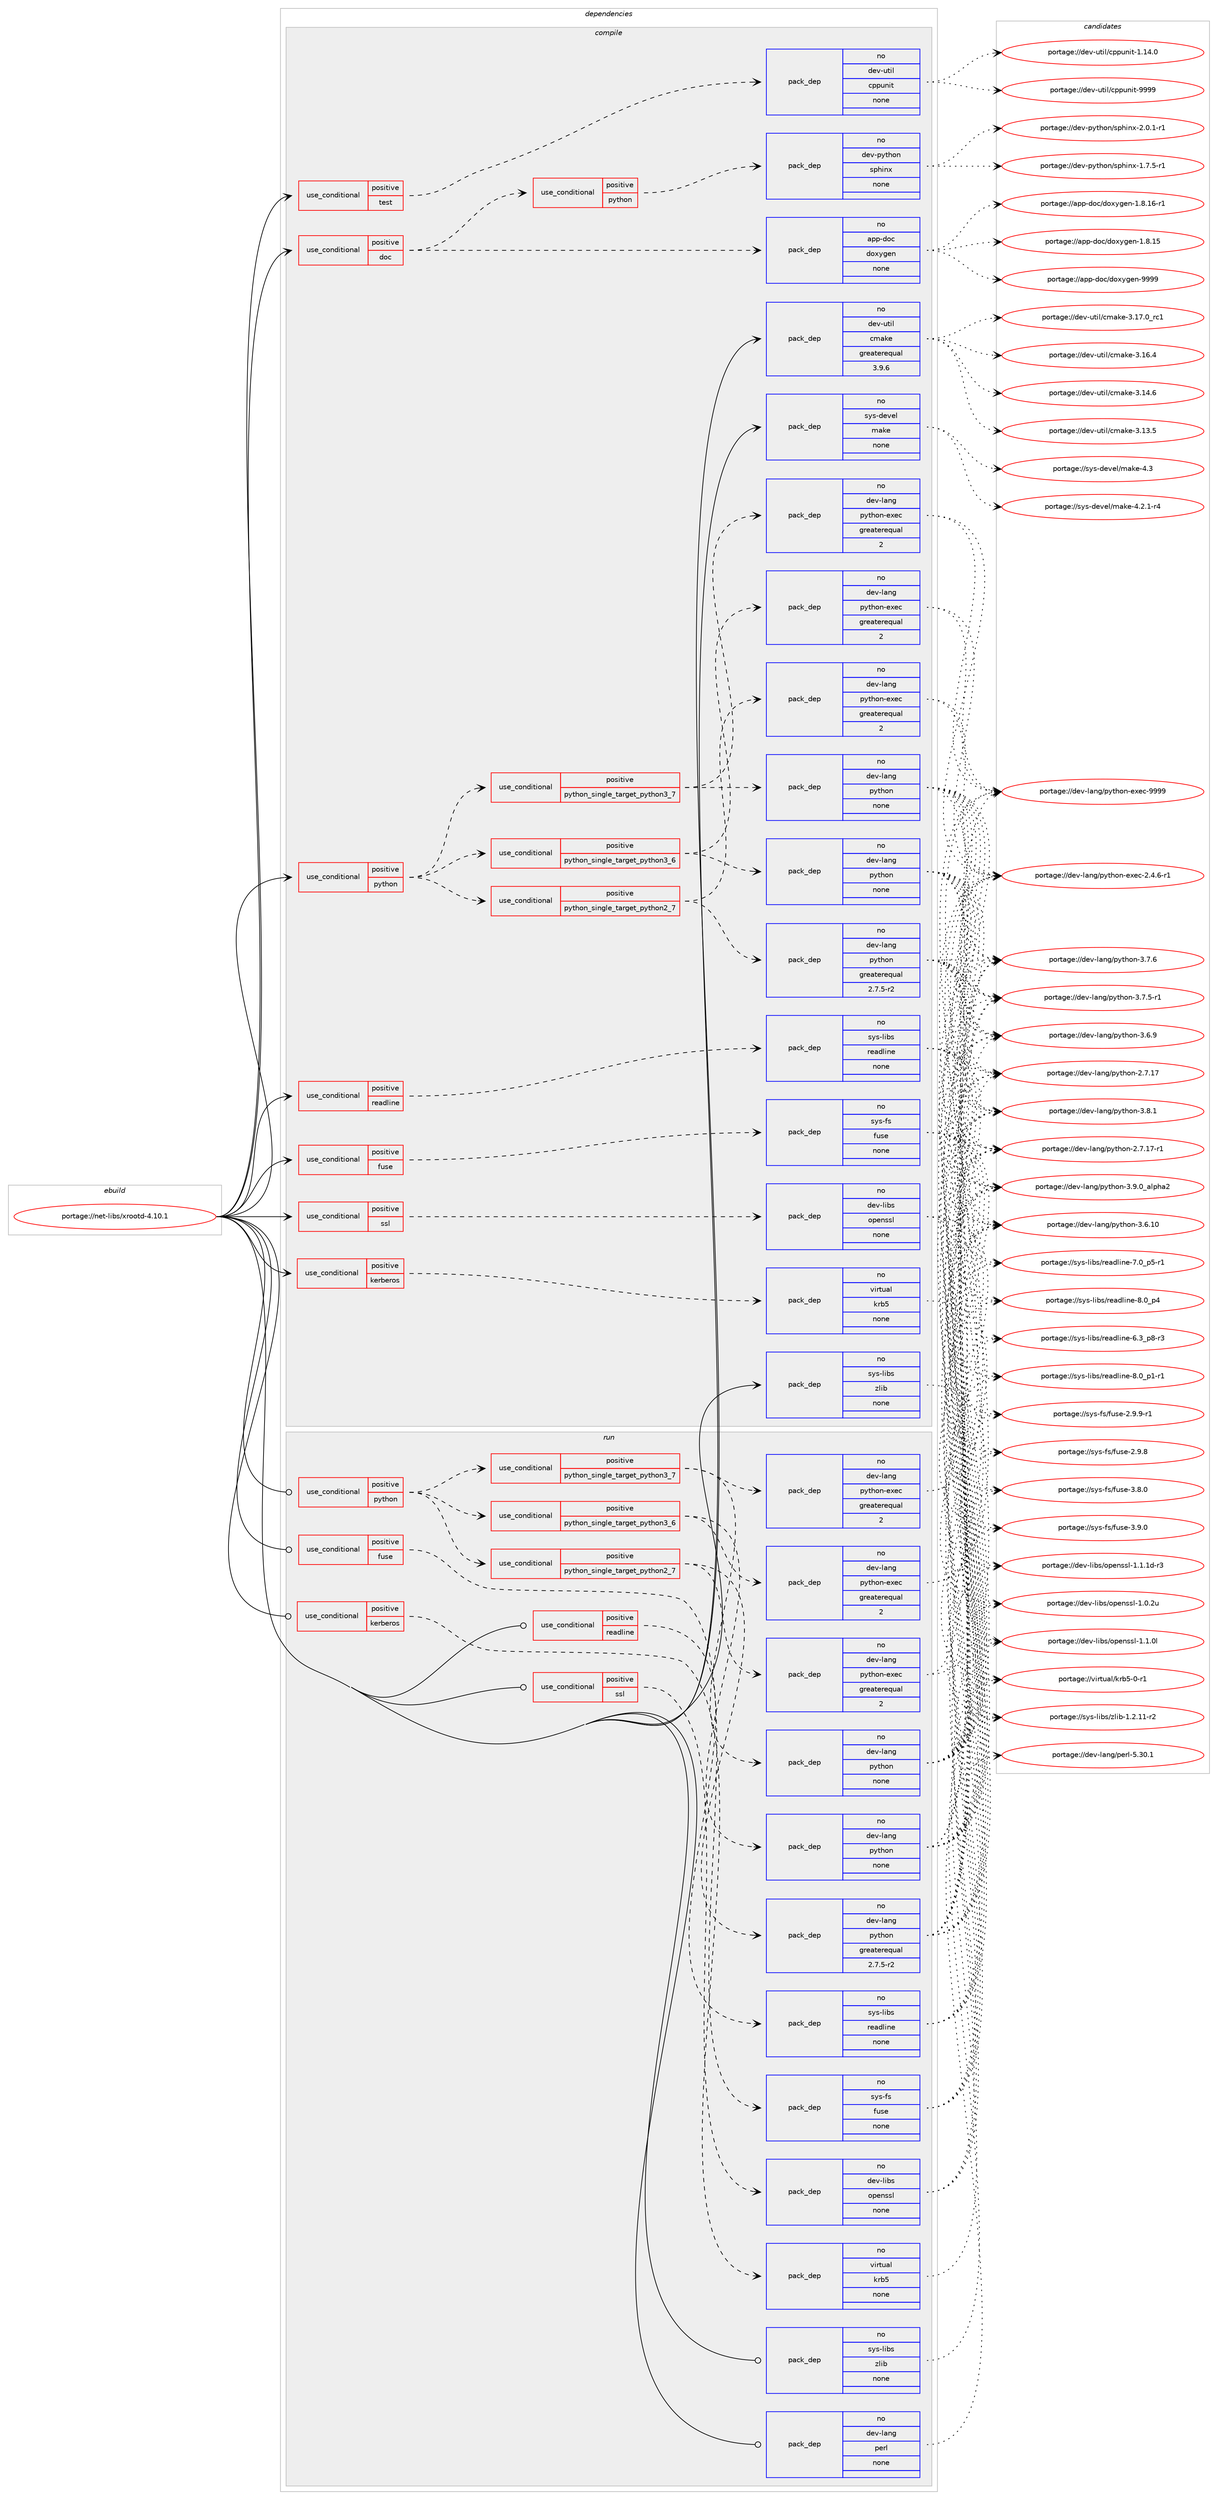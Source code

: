 digraph prolog {

# *************
# Graph options
# *************

newrank=true;
concentrate=true;
compound=true;
graph [rankdir=LR,fontname=Helvetica,fontsize=10,ranksep=1.5];#, ranksep=2.5, nodesep=0.2];
edge  [arrowhead=vee];
node  [fontname=Helvetica,fontsize=10];

# **********
# The ebuild
# **********

subgraph cluster_leftcol {
color=gray;
rank=same;
label=<<i>ebuild</i>>;
id [label="portage://net-libs/xrootd-4.10.1", color=red, width=4, href="../net-libs/xrootd-4.10.1.svg"];
}

# ****************
# The dependencies
# ****************

subgraph cluster_midcol {
color=gray;
label=<<i>dependencies</i>>;
subgraph cluster_compile {
fillcolor="#eeeeee";
style=filled;
label=<<i>compile</i>>;
subgraph cond28777 {
dependency135230 [label=<<TABLE BORDER="0" CELLBORDER="1" CELLSPACING="0" CELLPADDING="4"><TR><TD ROWSPAN="3" CELLPADDING="10">use_conditional</TD></TR><TR><TD>positive</TD></TR><TR><TD>doc</TD></TR></TABLE>>, shape=none, color=red];
subgraph pack104225 {
dependency135231 [label=<<TABLE BORDER="0" CELLBORDER="1" CELLSPACING="0" CELLPADDING="4" WIDTH="220"><TR><TD ROWSPAN="6" CELLPADDING="30">pack_dep</TD></TR><TR><TD WIDTH="110">no</TD></TR><TR><TD>app-doc</TD></TR><TR><TD>doxygen</TD></TR><TR><TD>none</TD></TR><TR><TD></TD></TR></TABLE>>, shape=none, color=blue];
}
dependency135230:e -> dependency135231:w [weight=20,style="dashed",arrowhead="vee"];
subgraph cond28778 {
dependency135232 [label=<<TABLE BORDER="0" CELLBORDER="1" CELLSPACING="0" CELLPADDING="4"><TR><TD ROWSPAN="3" CELLPADDING="10">use_conditional</TD></TR><TR><TD>positive</TD></TR><TR><TD>python</TD></TR></TABLE>>, shape=none, color=red];
subgraph pack104226 {
dependency135233 [label=<<TABLE BORDER="0" CELLBORDER="1" CELLSPACING="0" CELLPADDING="4" WIDTH="220"><TR><TD ROWSPAN="6" CELLPADDING="30">pack_dep</TD></TR><TR><TD WIDTH="110">no</TD></TR><TR><TD>dev-python</TD></TR><TR><TD>sphinx</TD></TR><TR><TD>none</TD></TR><TR><TD></TD></TR></TABLE>>, shape=none, color=blue];
}
dependency135232:e -> dependency135233:w [weight=20,style="dashed",arrowhead="vee"];
}
dependency135230:e -> dependency135232:w [weight=20,style="dashed",arrowhead="vee"];
}
id:e -> dependency135230:w [weight=20,style="solid",arrowhead="vee"];
subgraph cond28779 {
dependency135234 [label=<<TABLE BORDER="0" CELLBORDER="1" CELLSPACING="0" CELLPADDING="4"><TR><TD ROWSPAN="3" CELLPADDING="10">use_conditional</TD></TR><TR><TD>positive</TD></TR><TR><TD>fuse</TD></TR></TABLE>>, shape=none, color=red];
subgraph pack104227 {
dependency135235 [label=<<TABLE BORDER="0" CELLBORDER="1" CELLSPACING="0" CELLPADDING="4" WIDTH="220"><TR><TD ROWSPAN="6" CELLPADDING="30">pack_dep</TD></TR><TR><TD WIDTH="110">no</TD></TR><TR><TD>sys-fs</TD></TR><TR><TD>fuse</TD></TR><TR><TD>none</TD></TR><TR><TD></TD></TR></TABLE>>, shape=none, color=blue];
}
dependency135234:e -> dependency135235:w [weight=20,style="dashed",arrowhead="vee"];
}
id:e -> dependency135234:w [weight=20,style="solid",arrowhead="vee"];
subgraph cond28780 {
dependency135236 [label=<<TABLE BORDER="0" CELLBORDER="1" CELLSPACING="0" CELLPADDING="4"><TR><TD ROWSPAN="3" CELLPADDING="10">use_conditional</TD></TR><TR><TD>positive</TD></TR><TR><TD>kerberos</TD></TR></TABLE>>, shape=none, color=red];
subgraph pack104228 {
dependency135237 [label=<<TABLE BORDER="0" CELLBORDER="1" CELLSPACING="0" CELLPADDING="4" WIDTH="220"><TR><TD ROWSPAN="6" CELLPADDING="30">pack_dep</TD></TR><TR><TD WIDTH="110">no</TD></TR><TR><TD>virtual</TD></TR><TR><TD>krb5</TD></TR><TR><TD>none</TD></TR><TR><TD></TD></TR></TABLE>>, shape=none, color=blue];
}
dependency135236:e -> dependency135237:w [weight=20,style="dashed",arrowhead="vee"];
}
id:e -> dependency135236:w [weight=20,style="solid",arrowhead="vee"];
subgraph cond28781 {
dependency135238 [label=<<TABLE BORDER="0" CELLBORDER="1" CELLSPACING="0" CELLPADDING="4"><TR><TD ROWSPAN="3" CELLPADDING="10">use_conditional</TD></TR><TR><TD>positive</TD></TR><TR><TD>python</TD></TR></TABLE>>, shape=none, color=red];
subgraph cond28782 {
dependency135239 [label=<<TABLE BORDER="0" CELLBORDER="1" CELLSPACING="0" CELLPADDING="4"><TR><TD ROWSPAN="3" CELLPADDING="10">use_conditional</TD></TR><TR><TD>positive</TD></TR><TR><TD>python_single_target_python2_7</TD></TR></TABLE>>, shape=none, color=red];
subgraph pack104229 {
dependency135240 [label=<<TABLE BORDER="0" CELLBORDER="1" CELLSPACING="0" CELLPADDING="4" WIDTH="220"><TR><TD ROWSPAN="6" CELLPADDING="30">pack_dep</TD></TR><TR><TD WIDTH="110">no</TD></TR><TR><TD>dev-lang</TD></TR><TR><TD>python</TD></TR><TR><TD>greaterequal</TD></TR><TR><TD>2.7.5-r2</TD></TR></TABLE>>, shape=none, color=blue];
}
dependency135239:e -> dependency135240:w [weight=20,style="dashed",arrowhead="vee"];
subgraph pack104230 {
dependency135241 [label=<<TABLE BORDER="0" CELLBORDER="1" CELLSPACING="0" CELLPADDING="4" WIDTH="220"><TR><TD ROWSPAN="6" CELLPADDING="30">pack_dep</TD></TR><TR><TD WIDTH="110">no</TD></TR><TR><TD>dev-lang</TD></TR><TR><TD>python-exec</TD></TR><TR><TD>greaterequal</TD></TR><TR><TD>2</TD></TR></TABLE>>, shape=none, color=blue];
}
dependency135239:e -> dependency135241:w [weight=20,style="dashed",arrowhead="vee"];
}
dependency135238:e -> dependency135239:w [weight=20,style="dashed",arrowhead="vee"];
subgraph cond28783 {
dependency135242 [label=<<TABLE BORDER="0" CELLBORDER="1" CELLSPACING="0" CELLPADDING="4"><TR><TD ROWSPAN="3" CELLPADDING="10">use_conditional</TD></TR><TR><TD>positive</TD></TR><TR><TD>python_single_target_python3_6</TD></TR></TABLE>>, shape=none, color=red];
subgraph pack104231 {
dependency135243 [label=<<TABLE BORDER="0" CELLBORDER="1" CELLSPACING="0" CELLPADDING="4" WIDTH="220"><TR><TD ROWSPAN="6" CELLPADDING="30">pack_dep</TD></TR><TR><TD WIDTH="110">no</TD></TR><TR><TD>dev-lang</TD></TR><TR><TD>python</TD></TR><TR><TD>none</TD></TR><TR><TD></TD></TR></TABLE>>, shape=none, color=blue];
}
dependency135242:e -> dependency135243:w [weight=20,style="dashed",arrowhead="vee"];
subgraph pack104232 {
dependency135244 [label=<<TABLE BORDER="0" CELLBORDER="1" CELLSPACING="0" CELLPADDING="4" WIDTH="220"><TR><TD ROWSPAN="6" CELLPADDING="30">pack_dep</TD></TR><TR><TD WIDTH="110">no</TD></TR><TR><TD>dev-lang</TD></TR><TR><TD>python-exec</TD></TR><TR><TD>greaterequal</TD></TR><TR><TD>2</TD></TR></TABLE>>, shape=none, color=blue];
}
dependency135242:e -> dependency135244:w [weight=20,style="dashed",arrowhead="vee"];
}
dependency135238:e -> dependency135242:w [weight=20,style="dashed",arrowhead="vee"];
subgraph cond28784 {
dependency135245 [label=<<TABLE BORDER="0" CELLBORDER="1" CELLSPACING="0" CELLPADDING="4"><TR><TD ROWSPAN="3" CELLPADDING="10">use_conditional</TD></TR><TR><TD>positive</TD></TR><TR><TD>python_single_target_python3_7</TD></TR></TABLE>>, shape=none, color=red];
subgraph pack104233 {
dependency135246 [label=<<TABLE BORDER="0" CELLBORDER="1" CELLSPACING="0" CELLPADDING="4" WIDTH="220"><TR><TD ROWSPAN="6" CELLPADDING="30">pack_dep</TD></TR><TR><TD WIDTH="110">no</TD></TR><TR><TD>dev-lang</TD></TR><TR><TD>python</TD></TR><TR><TD>none</TD></TR><TR><TD></TD></TR></TABLE>>, shape=none, color=blue];
}
dependency135245:e -> dependency135246:w [weight=20,style="dashed",arrowhead="vee"];
subgraph pack104234 {
dependency135247 [label=<<TABLE BORDER="0" CELLBORDER="1" CELLSPACING="0" CELLPADDING="4" WIDTH="220"><TR><TD ROWSPAN="6" CELLPADDING="30">pack_dep</TD></TR><TR><TD WIDTH="110">no</TD></TR><TR><TD>dev-lang</TD></TR><TR><TD>python-exec</TD></TR><TR><TD>greaterequal</TD></TR><TR><TD>2</TD></TR></TABLE>>, shape=none, color=blue];
}
dependency135245:e -> dependency135247:w [weight=20,style="dashed",arrowhead="vee"];
}
dependency135238:e -> dependency135245:w [weight=20,style="dashed",arrowhead="vee"];
}
id:e -> dependency135238:w [weight=20,style="solid",arrowhead="vee"];
subgraph cond28785 {
dependency135248 [label=<<TABLE BORDER="0" CELLBORDER="1" CELLSPACING="0" CELLPADDING="4"><TR><TD ROWSPAN="3" CELLPADDING="10">use_conditional</TD></TR><TR><TD>positive</TD></TR><TR><TD>readline</TD></TR></TABLE>>, shape=none, color=red];
subgraph pack104235 {
dependency135249 [label=<<TABLE BORDER="0" CELLBORDER="1" CELLSPACING="0" CELLPADDING="4" WIDTH="220"><TR><TD ROWSPAN="6" CELLPADDING="30">pack_dep</TD></TR><TR><TD WIDTH="110">no</TD></TR><TR><TD>sys-libs</TD></TR><TR><TD>readline</TD></TR><TR><TD>none</TD></TR><TR><TD></TD></TR></TABLE>>, shape=none, color=blue];
}
dependency135248:e -> dependency135249:w [weight=20,style="dashed",arrowhead="vee"];
}
id:e -> dependency135248:w [weight=20,style="solid",arrowhead="vee"];
subgraph cond28786 {
dependency135250 [label=<<TABLE BORDER="0" CELLBORDER="1" CELLSPACING="0" CELLPADDING="4"><TR><TD ROWSPAN="3" CELLPADDING="10">use_conditional</TD></TR><TR><TD>positive</TD></TR><TR><TD>ssl</TD></TR></TABLE>>, shape=none, color=red];
subgraph pack104236 {
dependency135251 [label=<<TABLE BORDER="0" CELLBORDER="1" CELLSPACING="0" CELLPADDING="4" WIDTH="220"><TR><TD ROWSPAN="6" CELLPADDING="30">pack_dep</TD></TR><TR><TD WIDTH="110">no</TD></TR><TR><TD>dev-libs</TD></TR><TR><TD>openssl</TD></TR><TR><TD>none</TD></TR><TR><TD></TD></TR></TABLE>>, shape=none, color=blue];
}
dependency135250:e -> dependency135251:w [weight=20,style="dashed",arrowhead="vee"];
}
id:e -> dependency135250:w [weight=20,style="solid",arrowhead="vee"];
subgraph cond28787 {
dependency135252 [label=<<TABLE BORDER="0" CELLBORDER="1" CELLSPACING="0" CELLPADDING="4"><TR><TD ROWSPAN="3" CELLPADDING="10">use_conditional</TD></TR><TR><TD>positive</TD></TR><TR><TD>test</TD></TR></TABLE>>, shape=none, color=red];
subgraph pack104237 {
dependency135253 [label=<<TABLE BORDER="0" CELLBORDER="1" CELLSPACING="0" CELLPADDING="4" WIDTH="220"><TR><TD ROWSPAN="6" CELLPADDING="30">pack_dep</TD></TR><TR><TD WIDTH="110">no</TD></TR><TR><TD>dev-util</TD></TR><TR><TD>cppunit</TD></TR><TR><TD>none</TD></TR><TR><TD></TD></TR></TABLE>>, shape=none, color=blue];
}
dependency135252:e -> dependency135253:w [weight=20,style="dashed",arrowhead="vee"];
}
id:e -> dependency135252:w [weight=20,style="solid",arrowhead="vee"];
subgraph pack104238 {
dependency135254 [label=<<TABLE BORDER="0" CELLBORDER="1" CELLSPACING="0" CELLPADDING="4" WIDTH="220"><TR><TD ROWSPAN="6" CELLPADDING="30">pack_dep</TD></TR><TR><TD WIDTH="110">no</TD></TR><TR><TD>dev-util</TD></TR><TR><TD>cmake</TD></TR><TR><TD>greaterequal</TD></TR><TR><TD>3.9.6</TD></TR></TABLE>>, shape=none, color=blue];
}
id:e -> dependency135254:w [weight=20,style="solid",arrowhead="vee"];
subgraph pack104239 {
dependency135255 [label=<<TABLE BORDER="0" CELLBORDER="1" CELLSPACING="0" CELLPADDING="4" WIDTH="220"><TR><TD ROWSPAN="6" CELLPADDING="30">pack_dep</TD></TR><TR><TD WIDTH="110">no</TD></TR><TR><TD>sys-devel</TD></TR><TR><TD>make</TD></TR><TR><TD>none</TD></TR><TR><TD></TD></TR></TABLE>>, shape=none, color=blue];
}
id:e -> dependency135255:w [weight=20,style="solid",arrowhead="vee"];
subgraph pack104240 {
dependency135256 [label=<<TABLE BORDER="0" CELLBORDER="1" CELLSPACING="0" CELLPADDING="4" WIDTH="220"><TR><TD ROWSPAN="6" CELLPADDING="30">pack_dep</TD></TR><TR><TD WIDTH="110">no</TD></TR><TR><TD>sys-libs</TD></TR><TR><TD>zlib</TD></TR><TR><TD>none</TD></TR><TR><TD></TD></TR></TABLE>>, shape=none, color=blue];
}
id:e -> dependency135256:w [weight=20,style="solid",arrowhead="vee"];
}
subgraph cluster_compileandrun {
fillcolor="#eeeeee";
style=filled;
label=<<i>compile and run</i>>;
}
subgraph cluster_run {
fillcolor="#eeeeee";
style=filled;
label=<<i>run</i>>;
subgraph cond28788 {
dependency135257 [label=<<TABLE BORDER="0" CELLBORDER="1" CELLSPACING="0" CELLPADDING="4"><TR><TD ROWSPAN="3" CELLPADDING="10">use_conditional</TD></TR><TR><TD>positive</TD></TR><TR><TD>fuse</TD></TR></TABLE>>, shape=none, color=red];
subgraph pack104241 {
dependency135258 [label=<<TABLE BORDER="0" CELLBORDER="1" CELLSPACING="0" CELLPADDING="4" WIDTH="220"><TR><TD ROWSPAN="6" CELLPADDING="30">pack_dep</TD></TR><TR><TD WIDTH="110">no</TD></TR><TR><TD>sys-fs</TD></TR><TR><TD>fuse</TD></TR><TR><TD>none</TD></TR><TR><TD></TD></TR></TABLE>>, shape=none, color=blue];
}
dependency135257:e -> dependency135258:w [weight=20,style="dashed",arrowhead="vee"];
}
id:e -> dependency135257:w [weight=20,style="solid",arrowhead="odot"];
subgraph cond28789 {
dependency135259 [label=<<TABLE BORDER="0" CELLBORDER="1" CELLSPACING="0" CELLPADDING="4"><TR><TD ROWSPAN="3" CELLPADDING="10">use_conditional</TD></TR><TR><TD>positive</TD></TR><TR><TD>kerberos</TD></TR></TABLE>>, shape=none, color=red];
subgraph pack104242 {
dependency135260 [label=<<TABLE BORDER="0" CELLBORDER="1" CELLSPACING="0" CELLPADDING="4" WIDTH="220"><TR><TD ROWSPAN="6" CELLPADDING="30">pack_dep</TD></TR><TR><TD WIDTH="110">no</TD></TR><TR><TD>virtual</TD></TR><TR><TD>krb5</TD></TR><TR><TD>none</TD></TR><TR><TD></TD></TR></TABLE>>, shape=none, color=blue];
}
dependency135259:e -> dependency135260:w [weight=20,style="dashed",arrowhead="vee"];
}
id:e -> dependency135259:w [weight=20,style="solid",arrowhead="odot"];
subgraph cond28790 {
dependency135261 [label=<<TABLE BORDER="0" CELLBORDER="1" CELLSPACING="0" CELLPADDING="4"><TR><TD ROWSPAN="3" CELLPADDING="10">use_conditional</TD></TR><TR><TD>positive</TD></TR><TR><TD>python</TD></TR></TABLE>>, shape=none, color=red];
subgraph cond28791 {
dependency135262 [label=<<TABLE BORDER="0" CELLBORDER="1" CELLSPACING="0" CELLPADDING="4"><TR><TD ROWSPAN="3" CELLPADDING="10">use_conditional</TD></TR><TR><TD>positive</TD></TR><TR><TD>python_single_target_python2_7</TD></TR></TABLE>>, shape=none, color=red];
subgraph pack104243 {
dependency135263 [label=<<TABLE BORDER="0" CELLBORDER="1" CELLSPACING="0" CELLPADDING="4" WIDTH="220"><TR><TD ROWSPAN="6" CELLPADDING="30">pack_dep</TD></TR><TR><TD WIDTH="110">no</TD></TR><TR><TD>dev-lang</TD></TR><TR><TD>python</TD></TR><TR><TD>greaterequal</TD></TR><TR><TD>2.7.5-r2</TD></TR></TABLE>>, shape=none, color=blue];
}
dependency135262:e -> dependency135263:w [weight=20,style="dashed",arrowhead="vee"];
subgraph pack104244 {
dependency135264 [label=<<TABLE BORDER="0" CELLBORDER="1" CELLSPACING="0" CELLPADDING="4" WIDTH="220"><TR><TD ROWSPAN="6" CELLPADDING="30">pack_dep</TD></TR><TR><TD WIDTH="110">no</TD></TR><TR><TD>dev-lang</TD></TR><TR><TD>python-exec</TD></TR><TR><TD>greaterequal</TD></TR><TR><TD>2</TD></TR></TABLE>>, shape=none, color=blue];
}
dependency135262:e -> dependency135264:w [weight=20,style="dashed",arrowhead="vee"];
}
dependency135261:e -> dependency135262:w [weight=20,style="dashed",arrowhead="vee"];
subgraph cond28792 {
dependency135265 [label=<<TABLE BORDER="0" CELLBORDER="1" CELLSPACING="0" CELLPADDING="4"><TR><TD ROWSPAN="3" CELLPADDING="10">use_conditional</TD></TR><TR><TD>positive</TD></TR><TR><TD>python_single_target_python3_6</TD></TR></TABLE>>, shape=none, color=red];
subgraph pack104245 {
dependency135266 [label=<<TABLE BORDER="0" CELLBORDER="1" CELLSPACING="0" CELLPADDING="4" WIDTH="220"><TR><TD ROWSPAN="6" CELLPADDING="30">pack_dep</TD></TR><TR><TD WIDTH="110">no</TD></TR><TR><TD>dev-lang</TD></TR><TR><TD>python</TD></TR><TR><TD>none</TD></TR><TR><TD></TD></TR></TABLE>>, shape=none, color=blue];
}
dependency135265:e -> dependency135266:w [weight=20,style="dashed",arrowhead="vee"];
subgraph pack104246 {
dependency135267 [label=<<TABLE BORDER="0" CELLBORDER="1" CELLSPACING="0" CELLPADDING="4" WIDTH="220"><TR><TD ROWSPAN="6" CELLPADDING="30">pack_dep</TD></TR><TR><TD WIDTH="110">no</TD></TR><TR><TD>dev-lang</TD></TR><TR><TD>python-exec</TD></TR><TR><TD>greaterequal</TD></TR><TR><TD>2</TD></TR></TABLE>>, shape=none, color=blue];
}
dependency135265:e -> dependency135267:w [weight=20,style="dashed",arrowhead="vee"];
}
dependency135261:e -> dependency135265:w [weight=20,style="dashed",arrowhead="vee"];
subgraph cond28793 {
dependency135268 [label=<<TABLE BORDER="0" CELLBORDER="1" CELLSPACING="0" CELLPADDING="4"><TR><TD ROWSPAN="3" CELLPADDING="10">use_conditional</TD></TR><TR><TD>positive</TD></TR><TR><TD>python_single_target_python3_7</TD></TR></TABLE>>, shape=none, color=red];
subgraph pack104247 {
dependency135269 [label=<<TABLE BORDER="0" CELLBORDER="1" CELLSPACING="0" CELLPADDING="4" WIDTH="220"><TR><TD ROWSPAN="6" CELLPADDING="30">pack_dep</TD></TR><TR><TD WIDTH="110">no</TD></TR><TR><TD>dev-lang</TD></TR><TR><TD>python</TD></TR><TR><TD>none</TD></TR><TR><TD></TD></TR></TABLE>>, shape=none, color=blue];
}
dependency135268:e -> dependency135269:w [weight=20,style="dashed",arrowhead="vee"];
subgraph pack104248 {
dependency135270 [label=<<TABLE BORDER="0" CELLBORDER="1" CELLSPACING="0" CELLPADDING="4" WIDTH="220"><TR><TD ROWSPAN="6" CELLPADDING="30">pack_dep</TD></TR><TR><TD WIDTH="110">no</TD></TR><TR><TD>dev-lang</TD></TR><TR><TD>python-exec</TD></TR><TR><TD>greaterequal</TD></TR><TR><TD>2</TD></TR></TABLE>>, shape=none, color=blue];
}
dependency135268:e -> dependency135270:w [weight=20,style="dashed",arrowhead="vee"];
}
dependency135261:e -> dependency135268:w [weight=20,style="dashed",arrowhead="vee"];
}
id:e -> dependency135261:w [weight=20,style="solid",arrowhead="odot"];
subgraph cond28794 {
dependency135271 [label=<<TABLE BORDER="0" CELLBORDER="1" CELLSPACING="0" CELLPADDING="4"><TR><TD ROWSPAN="3" CELLPADDING="10">use_conditional</TD></TR><TR><TD>positive</TD></TR><TR><TD>readline</TD></TR></TABLE>>, shape=none, color=red];
subgraph pack104249 {
dependency135272 [label=<<TABLE BORDER="0" CELLBORDER="1" CELLSPACING="0" CELLPADDING="4" WIDTH="220"><TR><TD ROWSPAN="6" CELLPADDING="30">pack_dep</TD></TR><TR><TD WIDTH="110">no</TD></TR><TR><TD>sys-libs</TD></TR><TR><TD>readline</TD></TR><TR><TD>none</TD></TR><TR><TD></TD></TR></TABLE>>, shape=none, color=blue];
}
dependency135271:e -> dependency135272:w [weight=20,style="dashed",arrowhead="vee"];
}
id:e -> dependency135271:w [weight=20,style="solid",arrowhead="odot"];
subgraph cond28795 {
dependency135273 [label=<<TABLE BORDER="0" CELLBORDER="1" CELLSPACING="0" CELLPADDING="4"><TR><TD ROWSPAN="3" CELLPADDING="10">use_conditional</TD></TR><TR><TD>positive</TD></TR><TR><TD>ssl</TD></TR></TABLE>>, shape=none, color=red];
subgraph pack104250 {
dependency135274 [label=<<TABLE BORDER="0" CELLBORDER="1" CELLSPACING="0" CELLPADDING="4" WIDTH="220"><TR><TD ROWSPAN="6" CELLPADDING="30">pack_dep</TD></TR><TR><TD WIDTH="110">no</TD></TR><TR><TD>dev-libs</TD></TR><TR><TD>openssl</TD></TR><TR><TD>none</TD></TR><TR><TD></TD></TR></TABLE>>, shape=none, color=blue];
}
dependency135273:e -> dependency135274:w [weight=20,style="dashed",arrowhead="vee"];
}
id:e -> dependency135273:w [weight=20,style="solid",arrowhead="odot"];
subgraph pack104251 {
dependency135275 [label=<<TABLE BORDER="0" CELLBORDER="1" CELLSPACING="0" CELLPADDING="4" WIDTH="220"><TR><TD ROWSPAN="6" CELLPADDING="30">pack_dep</TD></TR><TR><TD WIDTH="110">no</TD></TR><TR><TD>dev-lang</TD></TR><TR><TD>perl</TD></TR><TR><TD>none</TD></TR><TR><TD></TD></TR></TABLE>>, shape=none, color=blue];
}
id:e -> dependency135275:w [weight=20,style="solid",arrowhead="odot"];
subgraph pack104252 {
dependency135276 [label=<<TABLE BORDER="0" CELLBORDER="1" CELLSPACING="0" CELLPADDING="4" WIDTH="220"><TR><TD ROWSPAN="6" CELLPADDING="30">pack_dep</TD></TR><TR><TD WIDTH="110">no</TD></TR><TR><TD>sys-libs</TD></TR><TR><TD>zlib</TD></TR><TR><TD>none</TD></TR><TR><TD></TD></TR></TABLE>>, shape=none, color=blue];
}
id:e -> dependency135276:w [weight=20,style="solid",arrowhead="odot"];
}
}

# **************
# The candidates
# **************

subgraph cluster_choices {
rank=same;
color=gray;
label=<<i>candidates</i>>;

subgraph choice104225 {
color=black;
nodesep=1;
choice971121124510011199471001111201211031011104557575757 [label="portage://app-doc/doxygen-9999", color=red, width=4,href="../app-doc/doxygen-9999.svg"];
choice97112112451001119947100111120121103101110454946564649544511449 [label="portage://app-doc/doxygen-1.8.16-r1", color=red, width=4,href="../app-doc/doxygen-1.8.16-r1.svg"];
choice9711211245100111994710011112012110310111045494656464953 [label="portage://app-doc/doxygen-1.8.15", color=red, width=4,href="../app-doc/doxygen-1.8.15.svg"];
dependency135231:e -> choice971121124510011199471001111201211031011104557575757:w [style=dotted,weight="100"];
dependency135231:e -> choice97112112451001119947100111120121103101110454946564649544511449:w [style=dotted,weight="100"];
dependency135231:e -> choice9711211245100111994710011112012110310111045494656464953:w [style=dotted,weight="100"];
}
subgraph choice104226 {
color=black;
nodesep=1;
choice10010111845112121116104111110471151121041051101204550464846494511449 [label="portage://dev-python/sphinx-2.0.1-r1", color=red, width=4,href="../dev-python/sphinx-2.0.1-r1.svg"];
choice10010111845112121116104111110471151121041051101204549465546534511449 [label="portage://dev-python/sphinx-1.7.5-r1", color=red, width=4,href="../dev-python/sphinx-1.7.5-r1.svg"];
dependency135233:e -> choice10010111845112121116104111110471151121041051101204550464846494511449:w [style=dotted,weight="100"];
dependency135233:e -> choice10010111845112121116104111110471151121041051101204549465546534511449:w [style=dotted,weight="100"];
}
subgraph choice104227 {
color=black;
nodesep=1;
choice1151211154510211547102117115101455146574648 [label="portage://sys-fs/fuse-3.9.0", color=red, width=4,href="../sys-fs/fuse-3.9.0.svg"];
choice1151211154510211547102117115101455146564648 [label="portage://sys-fs/fuse-3.8.0", color=red, width=4,href="../sys-fs/fuse-3.8.0.svg"];
choice11512111545102115471021171151014550465746574511449 [label="portage://sys-fs/fuse-2.9.9-r1", color=red, width=4,href="../sys-fs/fuse-2.9.9-r1.svg"];
choice1151211154510211547102117115101455046574656 [label="portage://sys-fs/fuse-2.9.8", color=red, width=4,href="../sys-fs/fuse-2.9.8.svg"];
dependency135235:e -> choice1151211154510211547102117115101455146574648:w [style=dotted,weight="100"];
dependency135235:e -> choice1151211154510211547102117115101455146564648:w [style=dotted,weight="100"];
dependency135235:e -> choice11512111545102115471021171151014550465746574511449:w [style=dotted,weight="100"];
dependency135235:e -> choice1151211154510211547102117115101455046574656:w [style=dotted,weight="100"];
}
subgraph choice104228 {
color=black;
nodesep=1;
choice1181051141161179710847107114985345484511449 [label="portage://virtual/krb5-0-r1", color=red, width=4,href="../virtual/krb5-0-r1.svg"];
dependency135237:e -> choice1181051141161179710847107114985345484511449:w [style=dotted,weight="100"];
}
subgraph choice104229 {
color=black;
nodesep=1;
choice10010111845108971101034711212111610411111045514657464895971081121049750 [label="portage://dev-lang/python-3.9.0_alpha2", color=red, width=4,href="../dev-lang/python-3.9.0_alpha2.svg"];
choice100101118451089711010347112121116104111110455146564649 [label="portage://dev-lang/python-3.8.1", color=red, width=4,href="../dev-lang/python-3.8.1.svg"];
choice100101118451089711010347112121116104111110455146554654 [label="portage://dev-lang/python-3.7.6", color=red, width=4,href="../dev-lang/python-3.7.6.svg"];
choice1001011184510897110103471121211161041111104551465546534511449 [label="portage://dev-lang/python-3.7.5-r1", color=red, width=4,href="../dev-lang/python-3.7.5-r1.svg"];
choice100101118451089711010347112121116104111110455146544657 [label="portage://dev-lang/python-3.6.9", color=red, width=4,href="../dev-lang/python-3.6.9.svg"];
choice10010111845108971101034711212111610411111045514654464948 [label="portage://dev-lang/python-3.6.10", color=red, width=4,href="../dev-lang/python-3.6.10.svg"];
choice100101118451089711010347112121116104111110455046554649554511449 [label="portage://dev-lang/python-2.7.17-r1", color=red, width=4,href="../dev-lang/python-2.7.17-r1.svg"];
choice10010111845108971101034711212111610411111045504655464955 [label="portage://dev-lang/python-2.7.17", color=red, width=4,href="../dev-lang/python-2.7.17.svg"];
dependency135240:e -> choice10010111845108971101034711212111610411111045514657464895971081121049750:w [style=dotted,weight="100"];
dependency135240:e -> choice100101118451089711010347112121116104111110455146564649:w [style=dotted,weight="100"];
dependency135240:e -> choice100101118451089711010347112121116104111110455146554654:w [style=dotted,weight="100"];
dependency135240:e -> choice1001011184510897110103471121211161041111104551465546534511449:w [style=dotted,weight="100"];
dependency135240:e -> choice100101118451089711010347112121116104111110455146544657:w [style=dotted,weight="100"];
dependency135240:e -> choice10010111845108971101034711212111610411111045514654464948:w [style=dotted,weight="100"];
dependency135240:e -> choice100101118451089711010347112121116104111110455046554649554511449:w [style=dotted,weight="100"];
dependency135240:e -> choice10010111845108971101034711212111610411111045504655464955:w [style=dotted,weight="100"];
}
subgraph choice104230 {
color=black;
nodesep=1;
choice10010111845108971101034711212111610411111045101120101994557575757 [label="portage://dev-lang/python-exec-9999", color=red, width=4,href="../dev-lang/python-exec-9999.svg"];
choice10010111845108971101034711212111610411111045101120101994550465246544511449 [label="portage://dev-lang/python-exec-2.4.6-r1", color=red, width=4,href="../dev-lang/python-exec-2.4.6-r1.svg"];
dependency135241:e -> choice10010111845108971101034711212111610411111045101120101994557575757:w [style=dotted,weight="100"];
dependency135241:e -> choice10010111845108971101034711212111610411111045101120101994550465246544511449:w [style=dotted,weight="100"];
}
subgraph choice104231 {
color=black;
nodesep=1;
choice10010111845108971101034711212111610411111045514657464895971081121049750 [label="portage://dev-lang/python-3.9.0_alpha2", color=red, width=4,href="../dev-lang/python-3.9.0_alpha2.svg"];
choice100101118451089711010347112121116104111110455146564649 [label="portage://dev-lang/python-3.8.1", color=red, width=4,href="../dev-lang/python-3.8.1.svg"];
choice100101118451089711010347112121116104111110455146554654 [label="portage://dev-lang/python-3.7.6", color=red, width=4,href="../dev-lang/python-3.7.6.svg"];
choice1001011184510897110103471121211161041111104551465546534511449 [label="portage://dev-lang/python-3.7.5-r1", color=red, width=4,href="../dev-lang/python-3.7.5-r1.svg"];
choice100101118451089711010347112121116104111110455146544657 [label="portage://dev-lang/python-3.6.9", color=red, width=4,href="../dev-lang/python-3.6.9.svg"];
choice10010111845108971101034711212111610411111045514654464948 [label="portage://dev-lang/python-3.6.10", color=red, width=4,href="../dev-lang/python-3.6.10.svg"];
choice100101118451089711010347112121116104111110455046554649554511449 [label="portage://dev-lang/python-2.7.17-r1", color=red, width=4,href="../dev-lang/python-2.7.17-r1.svg"];
choice10010111845108971101034711212111610411111045504655464955 [label="portage://dev-lang/python-2.7.17", color=red, width=4,href="../dev-lang/python-2.7.17.svg"];
dependency135243:e -> choice10010111845108971101034711212111610411111045514657464895971081121049750:w [style=dotted,weight="100"];
dependency135243:e -> choice100101118451089711010347112121116104111110455146564649:w [style=dotted,weight="100"];
dependency135243:e -> choice100101118451089711010347112121116104111110455146554654:w [style=dotted,weight="100"];
dependency135243:e -> choice1001011184510897110103471121211161041111104551465546534511449:w [style=dotted,weight="100"];
dependency135243:e -> choice100101118451089711010347112121116104111110455146544657:w [style=dotted,weight="100"];
dependency135243:e -> choice10010111845108971101034711212111610411111045514654464948:w [style=dotted,weight="100"];
dependency135243:e -> choice100101118451089711010347112121116104111110455046554649554511449:w [style=dotted,weight="100"];
dependency135243:e -> choice10010111845108971101034711212111610411111045504655464955:w [style=dotted,weight="100"];
}
subgraph choice104232 {
color=black;
nodesep=1;
choice10010111845108971101034711212111610411111045101120101994557575757 [label="portage://dev-lang/python-exec-9999", color=red, width=4,href="../dev-lang/python-exec-9999.svg"];
choice10010111845108971101034711212111610411111045101120101994550465246544511449 [label="portage://dev-lang/python-exec-2.4.6-r1", color=red, width=4,href="../dev-lang/python-exec-2.4.6-r1.svg"];
dependency135244:e -> choice10010111845108971101034711212111610411111045101120101994557575757:w [style=dotted,weight="100"];
dependency135244:e -> choice10010111845108971101034711212111610411111045101120101994550465246544511449:w [style=dotted,weight="100"];
}
subgraph choice104233 {
color=black;
nodesep=1;
choice10010111845108971101034711212111610411111045514657464895971081121049750 [label="portage://dev-lang/python-3.9.0_alpha2", color=red, width=4,href="../dev-lang/python-3.9.0_alpha2.svg"];
choice100101118451089711010347112121116104111110455146564649 [label="portage://dev-lang/python-3.8.1", color=red, width=4,href="../dev-lang/python-3.8.1.svg"];
choice100101118451089711010347112121116104111110455146554654 [label="portage://dev-lang/python-3.7.6", color=red, width=4,href="../dev-lang/python-3.7.6.svg"];
choice1001011184510897110103471121211161041111104551465546534511449 [label="portage://dev-lang/python-3.7.5-r1", color=red, width=4,href="../dev-lang/python-3.7.5-r1.svg"];
choice100101118451089711010347112121116104111110455146544657 [label="portage://dev-lang/python-3.6.9", color=red, width=4,href="../dev-lang/python-3.6.9.svg"];
choice10010111845108971101034711212111610411111045514654464948 [label="portage://dev-lang/python-3.6.10", color=red, width=4,href="../dev-lang/python-3.6.10.svg"];
choice100101118451089711010347112121116104111110455046554649554511449 [label="portage://dev-lang/python-2.7.17-r1", color=red, width=4,href="../dev-lang/python-2.7.17-r1.svg"];
choice10010111845108971101034711212111610411111045504655464955 [label="portage://dev-lang/python-2.7.17", color=red, width=4,href="../dev-lang/python-2.7.17.svg"];
dependency135246:e -> choice10010111845108971101034711212111610411111045514657464895971081121049750:w [style=dotted,weight="100"];
dependency135246:e -> choice100101118451089711010347112121116104111110455146564649:w [style=dotted,weight="100"];
dependency135246:e -> choice100101118451089711010347112121116104111110455146554654:w [style=dotted,weight="100"];
dependency135246:e -> choice1001011184510897110103471121211161041111104551465546534511449:w [style=dotted,weight="100"];
dependency135246:e -> choice100101118451089711010347112121116104111110455146544657:w [style=dotted,weight="100"];
dependency135246:e -> choice10010111845108971101034711212111610411111045514654464948:w [style=dotted,weight="100"];
dependency135246:e -> choice100101118451089711010347112121116104111110455046554649554511449:w [style=dotted,weight="100"];
dependency135246:e -> choice10010111845108971101034711212111610411111045504655464955:w [style=dotted,weight="100"];
}
subgraph choice104234 {
color=black;
nodesep=1;
choice10010111845108971101034711212111610411111045101120101994557575757 [label="portage://dev-lang/python-exec-9999", color=red, width=4,href="../dev-lang/python-exec-9999.svg"];
choice10010111845108971101034711212111610411111045101120101994550465246544511449 [label="portage://dev-lang/python-exec-2.4.6-r1", color=red, width=4,href="../dev-lang/python-exec-2.4.6-r1.svg"];
dependency135247:e -> choice10010111845108971101034711212111610411111045101120101994557575757:w [style=dotted,weight="100"];
dependency135247:e -> choice10010111845108971101034711212111610411111045101120101994550465246544511449:w [style=dotted,weight="100"];
}
subgraph choice104235 {
color=black;
nodesep=1;
choice11512111545108105981154711410197100108105110101455646489511252 [label="portage://sys-libs/readline-8.0_p4", color=red, width=4,href="../sys-libs/readline-8.0_p4.svg"];
choice115121115451081059811547114101971001081051101014556464895112494511449 [label="portage://sys-libs/readline-8.0_p1-r1", color=red, width=4,href="../sys-libs/readline-8.0_p1-r1.svg"];
choice115121115451081059811547114101971001081051101014555464895112534511449 [label="portage://sys-libs/readline-7.0_p5-r1", color=red, width=4,href="../sys-libs/readline-7.0_p5-r1.svg"];
choice115121115451081059811547114101971001081051101014554465195112564511451 [label="portage://sys-libs/readline-6.3_p8-r3", color=red, width=4,href="../sys-libs/readline-6.3_p8-r3.svg"];
dependency135249:e -> choice11512111545108105981154711410197100108105110101455646489511252:w [style=dotted,weight="100"];
dependency135249:e -> choice115121115451081059811547114101971001081051101014556464895112494511449:w [style=dotted,weight="100"];
dependency135249:e -> choice115121115451081059811547114101971001081051101014555464895112534511449:w [style=dotted,weight="100"];
dependency135249:e -> choice115121115451081059811547114101971001081051101014554465195112564511451:w [style=dotted,weight="100"];
}
subgraph choice104236 {
color=black;
nodesep=1;
choice1001011184510810598115471111121011101151151084549464946491004511451 [label="portage://dev-libs/openssl-1.1.1d-r3", color=red, width=4,href="../dev-libs/openssl-1.1.1d-r3.svg"];
choice100101118451081059811547111112101110115115108454946494648108 [label="portage://dev-libs/openssl-1.1.0l", color=red, width=4,href="../dev-libs/openssl-1.1.0l.svg"];
choice100101118451081059811547111112101110115115108454946484650117 [label="portage://dev-libs/openssl-1.0.2u", color=red, width=4,href="../dev-libs/openssl-1.0.2u.svg"];
dependency135251:e -> choice1001011184510810598115471111121011101151151084549464946491004511451:w [style=dotted,weight="100"];
dependency135251:e -> choice100101118451081059811547111112101110115115108454946494648108:w [style=dotted,weight="100"];
dependency135251:e -> choice100101118451081059811547111112101110115115108454946484650117:w [style=dotted,weight="100"];
}
subgraph choice104237 {
color=black;
nodesep=1;
choice1001011184511711610510847991121121171101051164557575757 [label="portage://dev-util/cppunit-9999", color=red, width=4,href="../dev-util/cppunit-9999.svg"];
choice10010111845117116105108479911211211711010511645494649524648 [label="portage://dev-util/cppunit-1.14.0", color=red, width=4,href="../dev-util/cppunit-1.14.0.svg"];
dependency135253:e -> choice1001011184511711610510847991121121171101051164557575757:w [style=dotted,weight="100"];
dependency135253:e -> choice10010111845117116105108479911211211711010511645494649524648:w [style=dotted,weight="100"];
}
subgraph choice104238 {
color=black;
nodesep=1;
choice1001011184511711610510847991099710710145514649554648951149949 [label="portage://dev-util/cmake-3.17.0_rc1", color=red, width=4,href="../dev-util/cmake-3.17.0_rc1.svg"];
choice1001011184511711610510847991099710710145514649544652 [label="portage://dev-util/cmake-3.16.4", color=red, width=4,href="../dev-util/cmake-3.16.4.svg"];
choice1001011184511711610510847991099710710145514649524654 [label="portage://dev-util/cmake-3.14.6", color=red, width=4,href="../dev-util/cmake-3.14.6.svg"];
choice1001011184511711610510847991099710710145514649514653 [label="portage://dev-util/cmake-3.13.5", color=red, width=4,href="../dev-util/cmake-3.13.5.svg"];
dependency135254:e -> choice1001011184511711610510847991099710710145514649554648951149949:w [style=dotted,weight="100"];
dependency135254:e -> choice1001011184511711610510847991099710710145514649544652:w [style=dotted,weight="100"];
dependency135254:e -> choice1001011184511711610510847991099710710145514649524654:w [style=dotted,weight="100"];
dependency135254:e -> choice1001011184511711610510847991099710710145514649514653:w [style=dotted,weight="100"];
}
subgraph choice104239 {
color=black;
nodesep=1;
choice11512111545100101118101108471099710710145524651 [label="portage://sys-devel/make-4.3", color=red, width=4,href="../sys-devel/make-4.3.svg"];
choice1151211154510010111810110847109971071014552465046494511452 [label="portage://sys-devel/make-4.2.1-r4", color=red, width=4,href="../sys-devel/make-4.2.1-r4.svg"];
dependency135255:e -> choice11512111545100101118101108471099710710145524651:w [style=dotted,weight="100"];
dependency135255:e -> choice1151211154510010111810110847109971071014552465046494511452:w [style=dotted,weight="100"];
}
subgraph choice104240 {
color=black;
nodesep=1;
choice11512111545108105981154712210810598454946504649494511450 [label="portage://sys-libs/zlib-1.2.11-r2", color=red, width=4,href="../sys-libs/zlib-1.2.11-r2.svg"];
dependency135256:e -> choice11512111545108105981154712210810598454946504649494511450:w [style=dotted,weight="100"];
}
subgraph choice104241 {
color=black;
nodesep=1;
choice1151211154510211547102117115101455146574648 [label="portage://sys-fs/fuse-3.9.0", color=red, width=4,href="../sys-fs/fuse-3.9.0.svg"];
choice1151211154510211547102117115101455146564648 [label="portage://sys-fs/fuse-3.8.0", color=red, width=4,href="../sys-fs/fuse-3.8.0.svg"];
choice11512111545102115471021171151014550465746574511449 [label="portage://sys-fs/fuse-2.9.9-r1", color=red, width=4,href="../sys-fs/fuse-2.9.9-r1.svg"];
choice1151211154510211547102117115101455046574656 [label="portage://sys-fs/fuse-2.9.8", color=red, width=4,href="../sys-fs/fuse-2.9.8.svg"];
dependency135258:e -> choice1151211154510211547102117115101455146574648:w [style=dotted,weight="100"];
dependency135258:e -> choice1151211154510211547102117115101455146564648:w [style=dotted,weight="100"];
dependency135258:e -> choice11512111545102115471021171151014550465746574511449:w [style=dotted,weight="100"];
dependency135258:e -> choice1151211154510211547102117115101455046574656:w [style=dotted,weight="100"];
}
subgraph choice104242 {
color=black;
nodesep=1;
choice1181051141161179710847107114985345484511449 [label="portage://virtual/krb5-0-r1", color=red, width=4,href="../virtual/krb5-0-r1.svg"];
dependency135260:e -> choice1181051141161179710847107114985345484511449:w [style=dotted,weight="100"];
}
subgraph choice104243 {
color=black;
nodesep=1;
choice10010111845108971101034711212111610411111045514657464895971081121049750 [label="portage://dev-lang/python-3.9.0_alpha2", color=red, width=4,href="../dev-lang/python-3.9.0_alpha2.svg"];
choice100101118451089711010347112121116104111110455146564649 [label="portage://dev-lang/python-3.8.1", color=red, width=4,href="../dev-lang/python-3.8.1.svg"];
choice100101118451089711010347112121116104111110455146554654 [label="portage://dev-lang/python-3.7.6", color=red, width=4,href="../dev-lang/python-3.7.6.svg"];
choice1001011184510897110103471121211161041111104551465546534511449 [label="portage://dev-lang/python-3.7.5-r1", color=red, width=4,href="../dev-lang/python-3.7.5-r1.svg"];
choice100101118451089711010347112121116104111110455146544657 [label="portage://dev-lang/python-3.6.9", color=red, width=4,href="../dev-lang/python-3.6.9.svg"];
choice10010111845108971101034711212111610411111045514654464948 [label="portage://dev-lang/python-3.6.10", color=red, width=4,href="../dev-lang/python-3.6.10.svg"];
choice100101118451089711010347112121116104111110455046554649554511449 [label="portage://dev-lang/python-2.7.17-r1", color=red, width=4,href="../dev-lang/python-2.7.17-r1.svg"];
choice10010111845108971101034711212111610411111045504655464955 [label="portage://dev-lang/python-2.7.17", color=red, width=4,href="../dev-lang/python-2.7.17.svg"];
dependency135263:e -> choice10010111845108971101034711212111610411111045514657464895971081121049750:w [style=dotted,weight="100"];
dependency135263:e -> choice100101118451089711010347112121116104111110455146564649:w [style=dotted,weight="100"];
dependency135263:e -> choice100101118451089711010347112121116104111110455146554654:w [style=dotted,weight="100"];
dependency135263:e -> choice1001011184510897110103471121211161041111104551465546534511449:w [style=dotted,weight="100"];
dependency135263:e -> choice100101118451089711010347112121116104111110455146544657:w [style=dotted,weight="100"];
dependency135263:e -> choice10010111845108971101034711212111610411111045514654464948:w [style=dotted,weight="100"];
dependency135263:e -> choice100101118451089711010347112121116104111110455046554649554511449:w [style=dotted,weight="100"];
dependency135263:e -> choice10010111845108971101034711212111610411111045504655464955:w [style=dotted,weight="100"];
}
subgraph choice104244 {
color=black;
nodesep=1;
choice10010111845108971101034711212111610411111045101120101994557575757 [label="portage://dev-lang/python-exec-9999", color=red, width=4,href="../dev-lang/python-exec-9999.svg"];
choice10010111845108971101034711212111610411111045101120101994550465246544511449 [label="portage://dev-lang/python-exec-2.4.6-r1", color=red, width=4,href="../dev-lang/python-exec-2.4.6-r1.svg"];
dependency135264:e -> choice10010111845108971101034711212111610411111045101120101994557575757:w [style=dotted,weight="100"];
dependency135264:e -> choice10010111845108971101034711212111610411111045101120101994550465246544511449:w [style=dotted,weight="100"];
}
subgraph choice104245 {
color=black;
nodesep=1;
choice10010111845108971101034711212111610411111045514657464895971081121049750 [label="portage://dev-lang/python-3.9.0_alpha2", color=red, width=4,href="../dev-lang/python-3.9.0_alpha2.svg"];
choice100101118451089711010347112121116104111110455146564649 [label="portage://dev-lang/python-3.8.1", color=red, width=4,href="../dev-lang/python-3.8.1.svg"];
choice100101118451089711010347112121116104111110455146554654 [label="portage://dev-lang/python-3.7.6", color=red, width=4,href="../dev-lang/python-3.7.6.svg"];
choice1001011184510897110103471121211161041111104551465546534511449 [label="portage://dev-lang/python-3.7.5-r1", color=red, width=4,href="../dev-lang/python-3.7.5-r1.svg"];
choice100101118451089711010347112121116104111110455146544657 [label="portage://dev-lang/python-3.6.9", color=red, width=4,href="../dev-lang/python-3.6.9.svg"];
choice10010111845108971101034711212111610411111045514654464948 [label="portage://dev-lang/python-3.6.10", color=red, width=4,href="../dev-lang/python-3.6.10.svg"];
choice100101118451089711010347112121116104111110455046554649554511449 [label="portage://dev-lang/python-2.7.17-r1", color=red, width=4,href="../dev-lang/python-2.7.17-r1.svg"];
choice10010111845108971101034711212111610411111045504655464955 [label="portage://dev-lang/python-2.7.17", color=red, width=4,href="../dev-lang/python-2.7.17.svg"];
dependency135266:e -> choice10010111845108971101034711212111610411111045514657464895971081121049750:w [style=dotted,weight="100"];
dependency135266:e -> choice100101118451089711010347112121116104111110455146564649:w [style=dotted,weight="100"];
dependency135266:e -> choice100101118451089711010347112121116104111110455146554654:w [style=dotted,weight="100"];
dependency135266:e -> choice1001011184510897110103471121211161041111104551465546534511449:w [style=dotted,weight="100"];
dependency135266:e -> choice100101118451089711010347112121116104111110455146544657:w [style=dotted,weight="100"];
dependency135266:e -> choice10010111845108971101034711212111610411111045514654464948:w [style=dotted,weight="100"];
dependency135266:e -> choice100101118451089711010347112121116104111110455046554649554511449:w [style=dotted,weight="100"];
dependency135266:e -> choice10010111845108971101034711212111610411111045504655464955:w [style=dotted,weight="100"];
}
subgraph choice104246 {
color=black;
nodesep=1;
choice10010111845108971101034711212111610411111045101120101994557575757 [label="portage://dev-lang/python-exec-9999", color=red, width=4,href="../dev-lang/python-exec-9999.svg"];
choice10010111845108971101034711212111610411111045101120101994550465246544511449 [label="portage://dev-lang/python-exec-2.4.6-r1", color=red, width=4,href="../dev-lang/python-exec-2.4.6-r1.svg"];
dependency135267:e -> choice10010111845108971101034711212111610411111045101120101994557575757:w [style=dotted,weight="100"];
dependency135267:e -> choice10010111845108971101034711212111610411111045101120101994550465246544511449:w [style=dotted,weight="100"];
}
subgraph choice104247 {
color=black;
nodesep=1;
choice10010111845108971101034711212111610411111045514657464895971081121049750 [label="portage://dev-lang/python-3.9.0_alpha2", color=red, width=4,href="../dev-lang/python-3.9.0_alpha2.svg"];
choice100101118451089711010347112121116104111110455146564649 [label="portage://dev-lang/python-3.8.1", color=red, width=4,href="../dev-lang/python-3.8.1.svg"];
choice100101118451089711010347112121116104111110455146554654 [label="portage://dev-lang/python-3.7.6", color=red, width=4,href="../dev-lang/python-3.7.6.svg"];
choice1001011184510897110103471121211161041111104551465546534511449 [label="portage://dev-lang/python-3.7.5-r1", color=red, width=4,href="../dev-lang/python-3.7.5-r1.svg"];
choice100101118451089711010347112121116104111110455146544657 [label="portage://dev-lang/python-3.6.9", color=red, width=4,href="../dev-lang/python-3.6.9.svg"];
choice10010111845108971101034711212111610411111045514654464948 [label="portage://dev-lang/python-3.6.10", color=red, width=4,href="../dev-lang/python-3.6.10.svg"];
choice100101118451089711010347112121116104111110455046554649554511449 [label="portage://dev-lang/python-2.7.17-r1", color=red, width=4,href="../dev-lang/python-2.7.17-r1.svg"];
choice10010111845108971101034711212111610411111045504655464955 [label="portage://dev-lang/python-2.7.17", color=red, width=4,href="../dev-lang/python-2.7.17.svg"];
dependency135269:e -> choice10010111845108971101034711212111610411111045514657464895971081121049750:w [style=dotted,weight="100"];
dependency135269:e -> choice100101118451089711010347112121116104111110455146564649:w [style=dotted,weight="100"];
dependency135269:e -> choice100101118451089711010347112121116104111110455146554654:w [style=dotted,weight="100"];
dependency135269:e -> choice1001011184510897110103471121211161041111104551465546534511449:w [style=dotted,weight="100"];
dependency135269:e -> choice100101118451089711010347112121116104111110455146544657:w [style=dotted,weight="100"];
dependency135269:e -> choice10010111845108971101034711212111610411111045514654464948:w [style=dotted,weight="100"];
dependency135269:e -> choice100101118451089711010347112121116104111110455046554649554511449:w [style=dotted,weight="100"];
dependency135269:e -> choice10010111845108971101034711212111610411111045504655464955:w [style=dotted,weight="100"];
}
subgraph choice104248 {
color=black;
nodesep=1;
choice10010111845108971101034711212111610411111045101120101994557575757 [label="portage://dev-lang/python-exec-9999", color=red, width=4,href="../dev-lang/python-exec-9999.svg"];
choice10010111845108971101034711212111610411111045101120101994550465246544511449 [label="portage://dev-lang/python-exec-2.4.6-r1", color=red, width=4,href="../dev-lang/python-exec-2.4.6-r1.svg"];
dependency135270:e -> choice10010111845108971101034711212111610411111045101120101994557575757:w [style=dotted,weight="100"];
dependency135270:e -> choice10010111845108971101034711212111610411111045101120101994550465246544511449:w [style=dotted,weight="100"];
}
subgraph choice104249 {
color=black;
nodesep=1;
choice11512111545108105981154711410197100108105110101455646489511252 [label="portage://sys-libs/readline-8.0_p4", color=red, width=4,href="../sys-libs/readline-8.0_p4.svg"];
choice115121115451081059811547114101971001081051101014556464895112494511449 [label="portage://sys-libs/readline-8.0_p1-r1", color=red, width=4,href="../sys-libs/readline-8.0_p1-r1.svg"];
choice115121115451081059811547114101971001081051101014555464895112534511449 [label="portage://sys-libs/readline-7.0_p5-r1", color=red, width=4,href="../sys-libs/readline-7.0_p5-r1.svg"];
choice115121115451081059811547114101971001081051101014554465195112564511451 [label="portage://sys-libs/readline-6.3_p8-r3", color=red, width=4,href="../sys-libs/readline-6.3_p8-r3.svg"];
dependency135272:e -> choice11512111545108105981154711410197100108105110101455646489511252:w [style=dotted,weight="100"];
dependency135272:e -> choice115121115451081059811547114101971001081051101014556464895112494511449:w [style=dotted,weight="100"];
dependency135272:e -> choice115121115451081059811547114101971001081051101014555464895112534511449:w [style=dotted,weight="100"];
dependency135272:e -> choice115121115451081059811547114101971001081051101014554465195112564511451:w [style=dotted,weight="100"];
}
subgraph choice104250 {
color=black;
nodesep=1;
choice1001011184510810598115471111121011101151151084549464946491004511451 [label="portage://dev-libs/openssl-1.1.1d-r3", color=red, width=4,href="../dev-libs/openssl-1.1.1d-r3.svg"];
choice100101118451081059811547111112101110115115108454946494648108 [label="portage://dev-libs/openssl-1.1.0l", color=red, width=4,href="../dev-libs/openssl-1.1.0l.svg"];
choice100101118451081059811547111112101110115115108454946484650117 [label="portage://dev-libs/openssl-1.0.2u", color=red, width=4,href="../dev-libs/openssl-1.0.2u.svg"];
dependency135274:e -> choice1001011184510810598115471111121011101151151084549464946491004511451:w [style=dotted,weight="100"];
dependency135274:e -> choice100101118451081059811547111112101110115115108454946494648108:w [style=dotted,weight="100"];
dependency135274:e -> choice100101118451081059811547111112101110115115108454946484650117:w [style=dotted,weight="100"];
}
subgraph choice104251 {
color=black;
nodesep=1;
choice10010111845108971101034711210111410845534651484649 [label="portage://dev-lang/perl-5.30.1", color=red, width=4,href="../dev-lang/perl-5.30.1.svg"];
dependency135275:e -> choice10010111845108971101034711210111410845534651484649:w [style=dotted,weight="100"];
}
subgraph choice104252 {
color=black;
nodesep=1;
choice11512111545108105981154712210810598454946504649494511450 [label="portage://sys-libs/zlib-1.2.11-r2", color=red, width=4,href="../sys-libs/zlib-1.2.11-r2.svg"];
dependency135276:e -> choice11512111545108105981154712210810598454946504649494511450:w [style=dotted,weight="100"];
}
}

}
